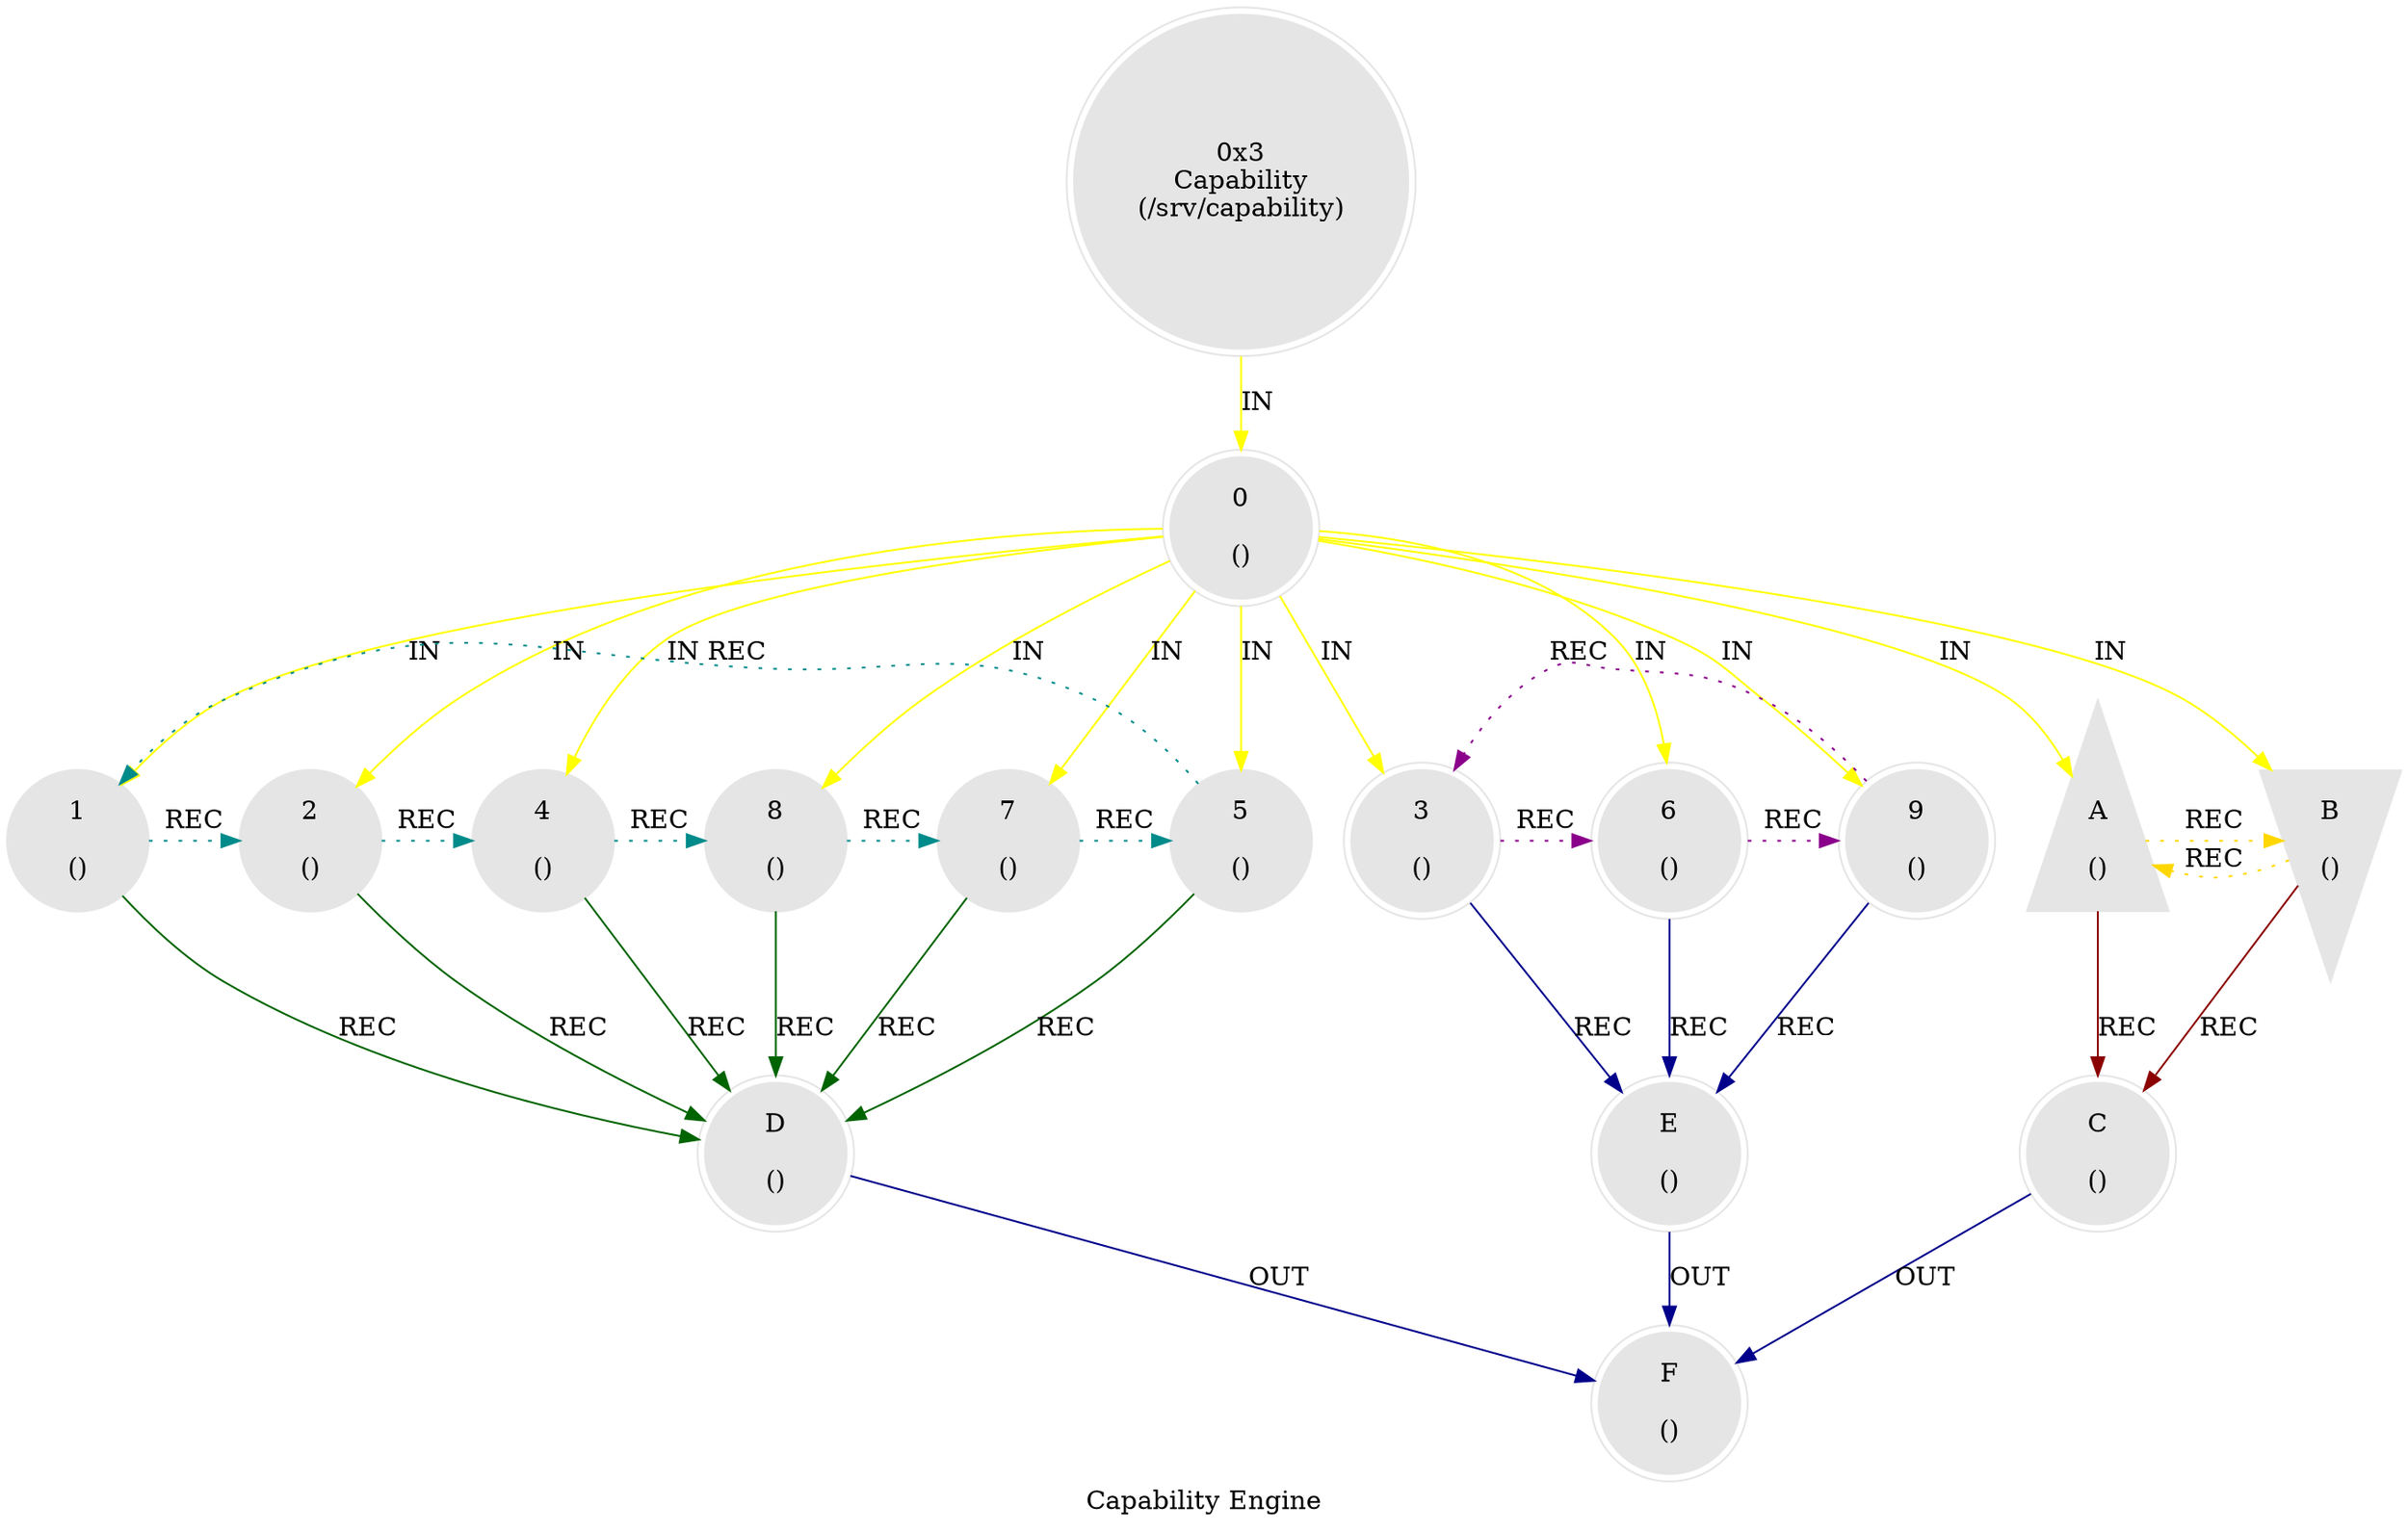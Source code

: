 digraph G {
    label = "Capability Engine";
    style = filled;
    color = red;
    comment = "";
    node [shape = polygon; sides = 6; style = filled; color = grey90;];
    
    spark_3_mythos_t [label = "0x3\nCapability\n(/srv/capability)";shape = doublecircle;];
    
    // The Sacred 3-6-9 (Boundary of Perception).
    // "If you knew the magnificence of 3, 6, and 9, you would have a key to the universe." — Tesla.
    // The 1-2-4-8-7-5 Vortex (Boundary of Comprehension).
    spark_0_capability_t [label = "0\n\n()";shape = doublecircle;comment = "";];
    spark_1_capability_t [label = "1\n\n()";shape = circle;comment = "";];
    spark_2_capability_t [label = "2\n\n()";shape = circle;comment = "";];
    spark_4_capability_t [label = "4\n\n()";shape = circle;comment = "";];
    spark_8_capability_t [label = "8\n\n()";shape = circle;comment = "";];
    spark_7_capability_t [label = "7\n\n()";shape = circle;comment = "";];
    spark_5_capability_t [label = "5\n\n()";shape = circle;comment = "";];
    spark_3_capability_t [label = "3\n\n()";shape = doublecircle;comment = "";];
    spark_6_capability_t [label = "6\n\n()";shape = doublecircle;comment = "";];
    spark_9_capability_t [label = "9\n\n()";shape = doublecircle;comment = "";];
    spark_a_capability_t [label = "A\n\n()";shape = triangle;comment = "";];
    spark_b_capability_t [label = "B\n\n()";shape = invtriangle;comment = "";];
    spark_c_capability_t [label = "C\n\n()";shape = doublecircle;comment = "";];
    spark_d_capability_t [label = "D\n\n()";shape = doublecircle;comment = "";];
    spark_e_capability_t [label = "E\n\n()";shape = doublecircle;comment = "";];
    spark_f_capability_t [label = "F\n\n()";shape = doublecircle;comment = "";];
    
    // IN = Input
    // OUT = Output
    // REC = Recursion
    spark_3_mythos_t -> spark_0_capability_t -> {spark_a_capability_t spark_b_capability_t spark_1_capability_t spark_2_capability_t spark_3_capability_t spark_4_capability_t spark_5_capability_t spark_6_capability_t spark_7_capability_t spark_8_capability_t spark_9_capability_t} [label = "IN"; color = yellow; comment = "";];
    
    {spark_a_capability_t spark_b_capability_t} -> spark_c_capability_t [label = "REC"; color = darkred; comment = "";];
    {spark_1_capability_t spark_2_capability_t spark_4_capability_t spark_8_capability_t spark_7_capability_t spark_5_capability_t} -> spark_d_capability_t [label = "REC"; color = darkgreen; comment = "";];
    {spark_3_capability_t spark_6_capability_t spark_9_capability_t} -> spark_e_capability_t [label = "REC"; color = darkblue; comment = "";];
    
    spark_1_capability_t -> spark_2_capability_t -> spark_4_capability_t -> spark_8_capability_t -> spark_7_capability_t -> spark_5_capability_t -> spark_1_capability_t [label = "REC"; color = darkcyan; comment = ""; style = dotted; constraint = false;];
    spark_3_capability_t -> spark_6_capability_t -> spark_9_capability_t -> spark_3_capability_t [label = "REC"; color = darkmagenta; comment = ""; style = dotted; constraint = false;];
    spark_a_capability_t -> spark_b_capability_t -> spark_a_capability_t [label = "REC"; color = gold; comment = ""; style = dotted; constraint = false;];
    
    {spark_c_capability_t spark_d_capability_t spark_e_capability_t} -> spark_f_capability_t [label = "OUT"; color = darkblue; comment = "";];
}